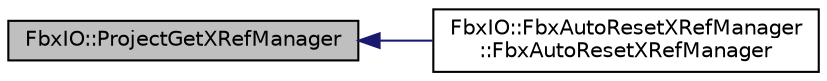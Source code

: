 digraph "FbxIO::ProjectGetXRefManager"
{
  edge [fontname="Helvetica",fontsize="10",labelfontname="Helvetica",labelfontsize="10"];
  node [fontname="Helvetica",fontsize="10",shape=record];
  rankdir="LR";
  Node407 [label="FbxIO::ProjectGetXRefManager",height=0.2,width=0.4,color="black", fillcolor="grey75", style="filled", fontcolor="black"];
  Node407 -> Node408 [dir="back",color="midnightblue",fontsize="10",style="solid",fontname="Helvetica"];
  Node408 [label="FbxIO::FbxAutoResetXRefManager\l::FbxAutoResetXRefManager",height=0.2,width=0.4,color="black", fillcolor="white", style="filled",URL="$struct_fbx_i_o_1_1_fbx_auto_reset_x_ref_manager.html#a4fd55e4840d236b0afb561001dc2faef"];
}
